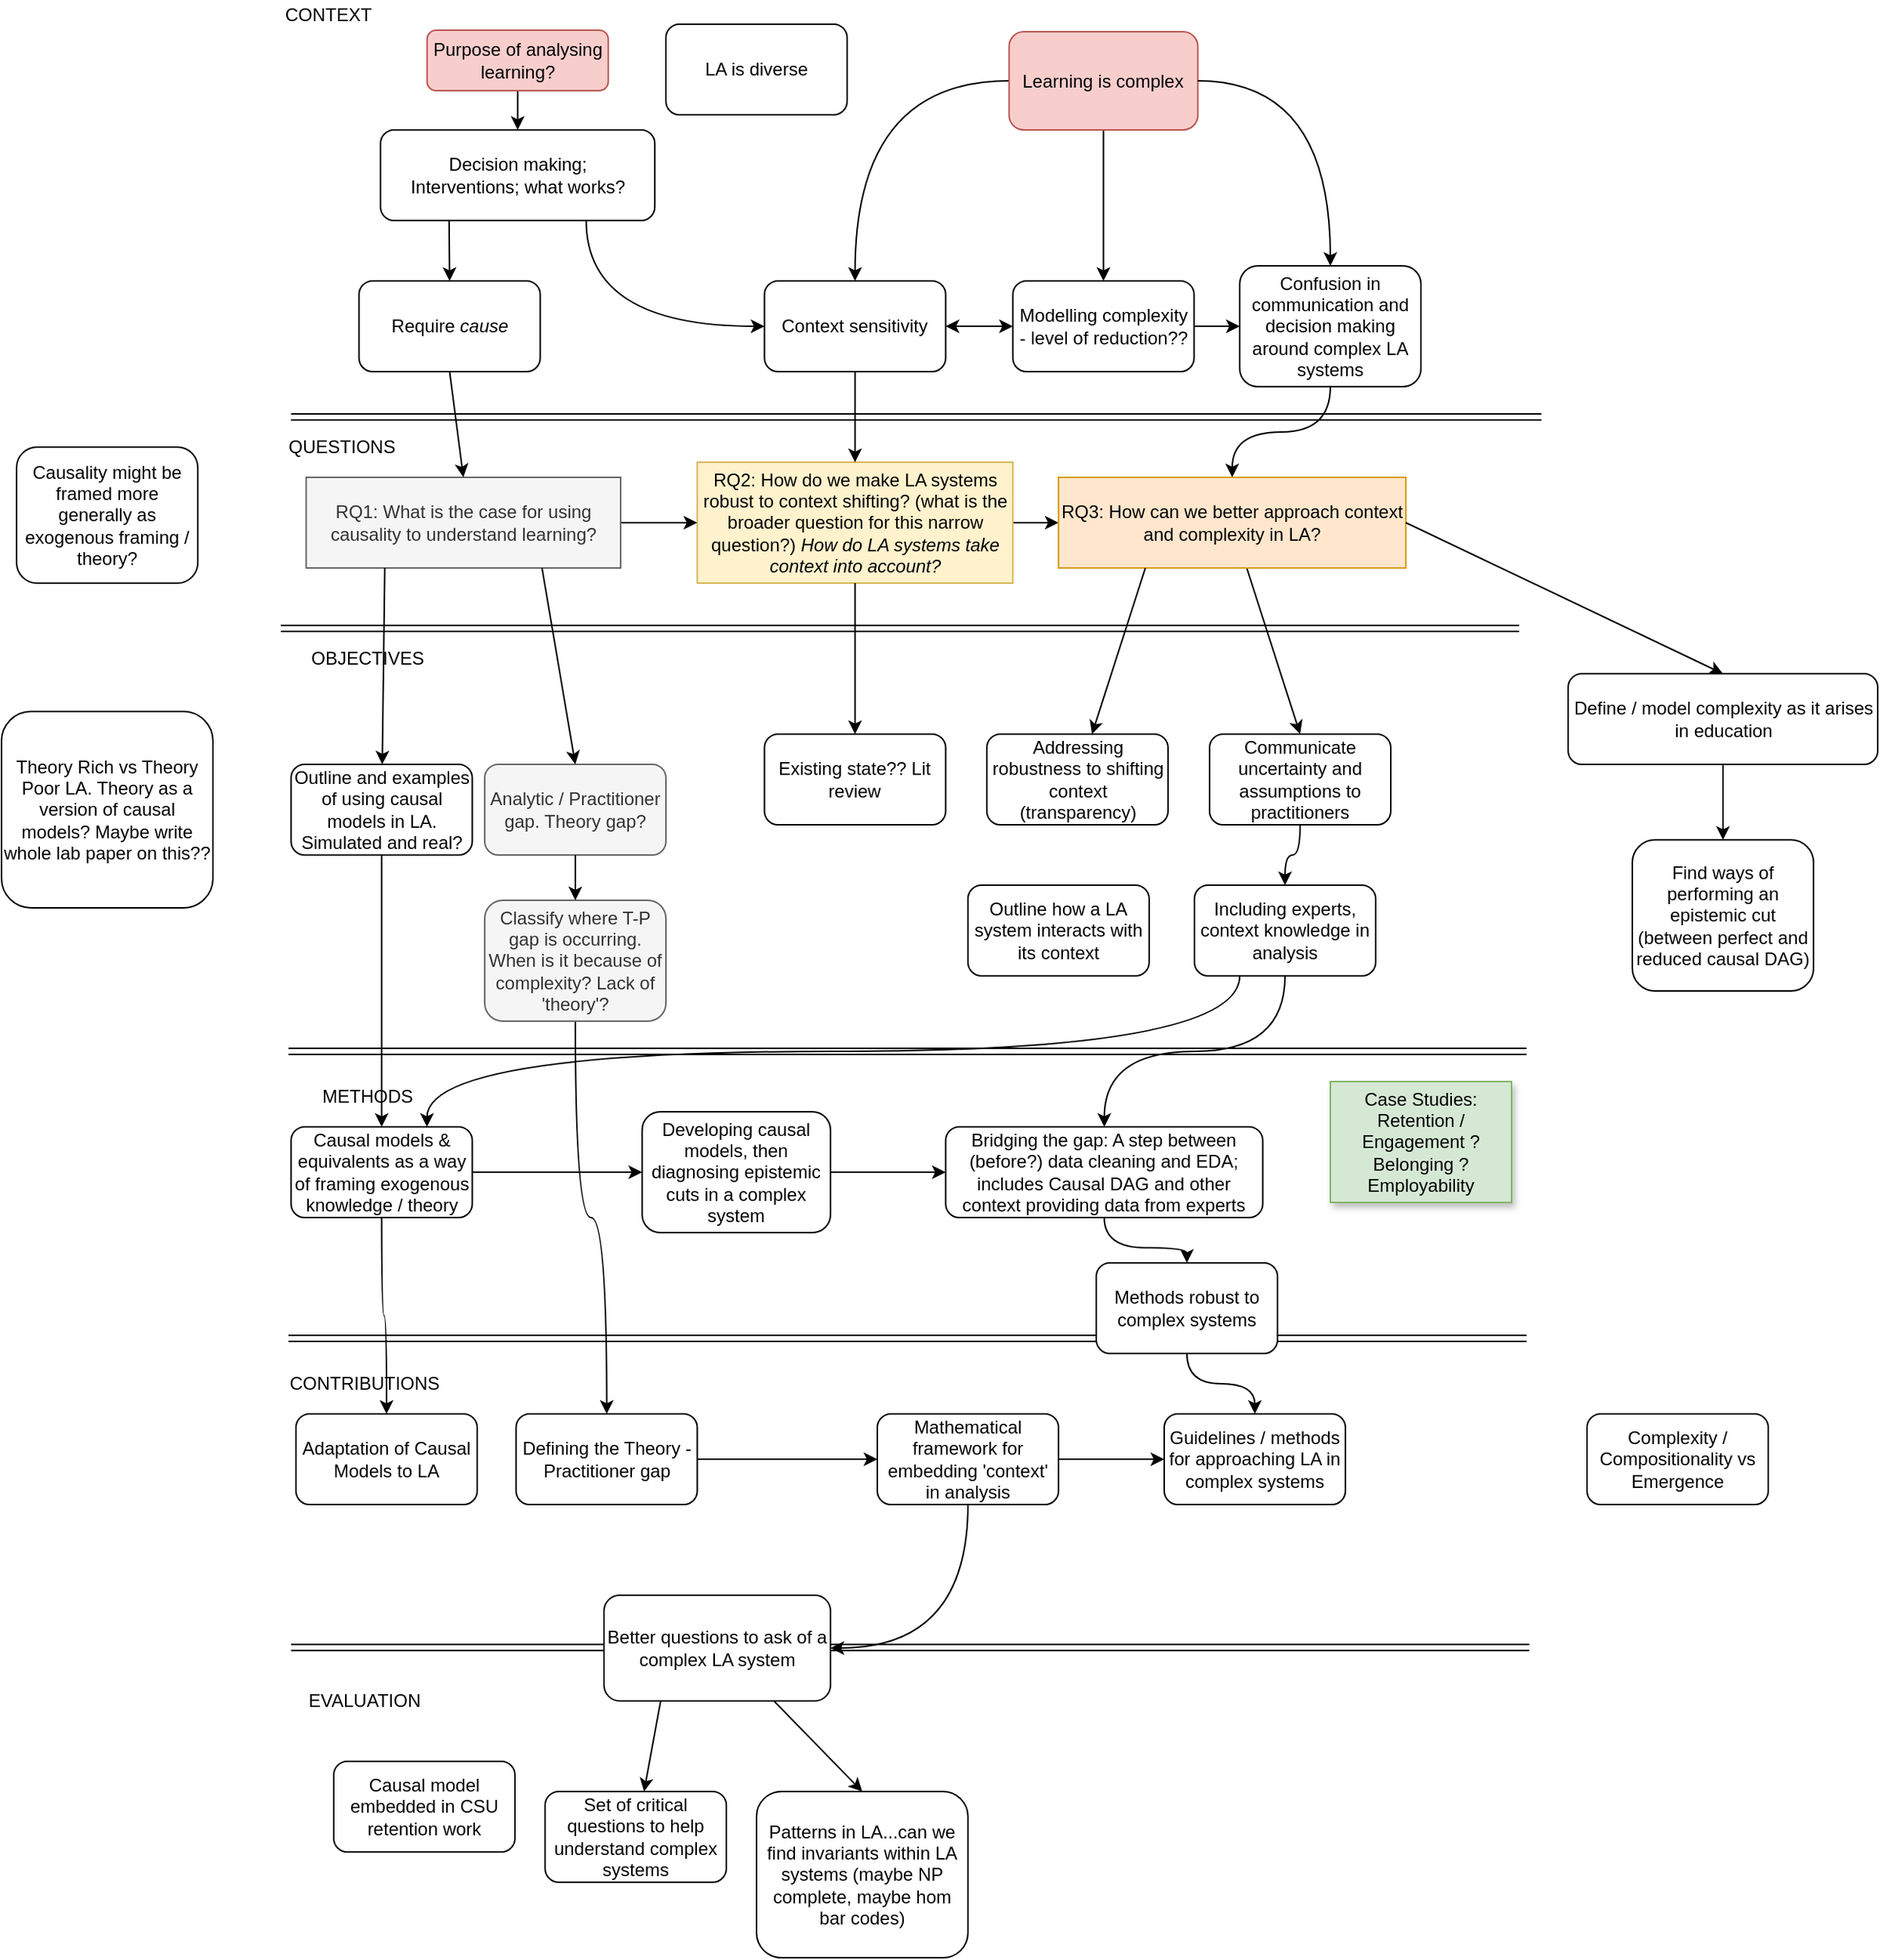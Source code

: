 <mxfile version="15.7.3" type="github" pages="2">
  <diagram id="LmNHkAMFc_MV63TZnNPk" name="Page-1">
    <mxGraphModel dx="2098" dy="634" grid="1" gridSize="10" guides="1" tooltips="1" connect="1" arrows="1" fold="1" page="1" pageScale="1" pageWidth="850" pageHeight="1100" math="0" shadow="0">
      <root>
        <mxCell id="0" />
        <mxCell id="1" parent="0" />
        <mxCell id="ApkIDRKxxLrVkBf8YNB4-31" style="edgeStyle=orthogonalEdgeStyle;rounded=0;orthogonalLoop=1;jettySize=auto;html=1;exitX=1;exitY=0.5;exitDx=0;exitDy=0;" parent="1" source="h-9vXJWDtknDthflBs6K-2" target="h-9vXJWDtknDthflBs6K-47" edge="1">
          <mxGeometry relative="1" as="geometry" />
        </mxCell>
        <mxCell id="4504I2H08Y6AS05OwjWL-21" style="edgeStyle=none;rounded=0;orthogonalLoop=1;jettySize=auto;html=1;entryX=0.5;entryY=0;entryDx=0;entryDy=0;" parent="1" source="h-9vXJWDtknDthflBs6K-47" target="4504I2H08Y6AS05OwjWL-20" edge="1">
          <mxGeometry relative="1" as="geometry" />
        </mxCell>
        <mxCell id="h-9vXJWDtknDthflBs6K-2" value="RQ2: How do we make LA systems robust to context shifting? (what is the broader question for this narrow question?) &lt;i&gt;How do LA systems take context into account?&lt;/i&gt;" style="rounded=0;whiteSpace=wrap;html=1;fillColor=#fff2cc;strokeColor=#d6b656;" parent="1" vertex="1">
          <mxGeometry x="280.75" y="330" width="209" height="80" as="geometry" />
        </mxCell>
        <mxCell id="h-9vXJWDtknDthflBs6K-4" value="" style="shape=link;html=1;" parent="1" edge="1">
          <mxGeometry width="50" height="50" relative="1" as="geometry">
            <mxPoint x="5" y="440" as="sourcePoint" />
            <mxPoint x="825" y="440" as="targetPoint" />
          </mxGeometry>
        </mxCell>
        <mxCell id="h-9vXJWDtknDthflBs6K-5" value="" style="shape=link;html=1;" parent="1" edge="1">
          <mxGeometry width="50" height="50" relative="1" as="geometry">
            <mxPoint x="10" y="910" as="sourcePoint" />
            <mxPoint x="830" y="910" as="targetPoint" />
          </mxGeometry>
        </mxCell>
        <mxCell id="h-9vXJWDtknDthflBs6K-6" value="" style="shape=link;html=1;" parent="1" edge="1">
          <mxGeometry width="50" height="50" relative="1" as="geometry">
            <mxPoint x="11.75" y="300" as="sourcePoint" />
            <mxPoint x="839.75" y="300" as="targetPoint" />
          </mxGeometry>
        </mxCell>
        <mxCell id="h-9vXJWDtknDthflBs6K-8" value="CONTEXT" style="text;html=1;align=center;verticalAlign=middle;resizable=0;points=[];autosize=1;" parent="1" vertex="1">
          <mxGeometry x="1" y="24" width="70" height="20" as="geometry" />
        </mxCell>
        <mxCell id="h-9vXJWDtknDthflBs6K-9" value="QUESTIONS" style="text;html=1;align=center;verticalAlign=middle;resizable=0;points=[];autosize=1;" parent="1" vertex="1">
          <mxGeometry y="310" width="90" height="20" as="geometry" />
        </mxCell>
        <mxCell id="h-9vXJWDtknDthflBs6K-10" value="CONTRIBUTIONS" style="text;html=1;align=center;verticalAlign=middle;resizable=0;points=[];autosize=1;" parent="1" vertex="1">
          <mxGeometry x="5" y="930" width="110" height="20" as="geometry" />
        </mxCell>
        <mxCell id="h-9vXJWDtknDthflBs6K-12" value="EVALUATION" style="text;html=1;align=center;verticalAlign=middle;resizable=0;points=[];autosize=1;" parent="1" vertex="1">
          <mxGeometry x="15" y="1140" width="90" height="20" as="geometry" />
        </mxCell>
        <mxCell id="h-9vXJWDtknDthflBs6K-13" value="" style="shape=link;html=1;" parent="1" edge="1">
          <mxGeometry width="50" height="50" relative="1" as="geometry">
            <mxPoint x="11.75" y="1114.58" as="sourcePoint" />
            <mxPoint x="831.75" y="1114.58" as="targetPoint" />
          </mxGeometry>
        </mxCell>
        <mxCell id="ApkIDRKxxLrVkBf8YNB4-35" style="rounded=0;orthogonalLoop=1;jettySize=auto;html=1;exitX=1;exitY=0.5;exitDx=0;exitDy=0;entryX=0;entryY=0.5;entryDx=0;entryDy=0;" parent="1" source="h-9vXJWDtknDthflBs6K-27" target="mA0smehwSJ2bHxJVc1lk-5" edge="1">
          <mxGeometry relative="1" as="geometry" />
        </mxCell>
        <mxCell id="4504I2H08Y6AS05OwjWL-42" style="edgeStyle=orthogonalEdgeStyle;curved=1;rounded=0;orthogonalLoop=1;jettySize=auto;html=1;exitX=0;exitY=0.5;exitDx=0;exitDy=0;entryX=1;entryY=0.5;entryDx=0;entryDy=0;startArrow=classic;startFill=1;" parent="1" source="h-9vXJWDtknDthflBs6K-27" target="4504I2H08Y6AS05OwjWL-4" edge="1">
          <mxGeometry relative="1" as="geometry" />
        </mxCell>
        <mxCell id="h-9vXJWDtknDthflBs6K-27" value="&lt;span style=&quot;font-weight: normal&quot;&gt;Modelling complexity - level of reduction??&lt;/span&gt;" style="rounded=1;whiteSpace=wrap;html=1;fontStyle=1" parent="1" vertex="1">
          <mxGeometry x="489.75" y="210" width="120" height="60" as="geometry" />
        </mxCell>
        <mxCell id="ApkIDRKxxLrVkBf8YNB4-56" style="edgeStyle=none;rounded=0;orthogonalLoop=1;jettySize=auto;html=1;exitX=0.25;exitY=1;exitDx=0;exitDy=0;" parent="1" source="h-9vXJWDtknDthflBs6K-35" target="h-9vXJWDtknDthflBs6K-48" edge="1">
          <mxGeometry relative="1" as="geometry" />
        </mxCell>
        <mxCell id="ApkIDRKxxLrVkBf8YNB4-57" style="edgeStyle=none;rounded=0;orthogonalLoop=1;jettySize=auto;html=1;exitX=0.75;exitY=1;exitDx=0;exitDy=0;entryX=0.5;entryY=0;entryDx=0;entryDy=0;" parent="1" source="h-9vXJWDtknDthflBs6K-35" target="h-9vXJWDtknDthflBs6K-50" edge="1">
          <mxGeometry relative="1" as="geometry" />
        </mxCell>
        <mxCell id="h-9vXJWDtknDthflBs6K-35" value="Better questions to ask of a complex LA system" style="rounded=1;whiteSpace=wrap;html=1;" parent="1" vertex="1">
          <mxGeometry x="219" y="1080" width="150" height="70" as="geometry" />
        </mxCell>
        <mxCell id="ApkIDRKxxLrVkBf8YNB4-2" style="edgeStyle=orthogonalEdgeStyle;rounded=0;orthogonalLoop=1;jettySize=auto;html=1;exitX=0.5;exitY=1;exitDx=0;exitDy=0;curved=1;entryX=0.5;entryY=0;entryDx=0;entryDy=0;" parent="1" source="mA0smehwSJ2bHxJVc1lk-5" target="h-9vXJWDtknDthflBs6K-47" edge="1">
          <mxGeometry relative="1" as="geometry" />
        </mxCell>
        <mxCell id="h-9vXJWDtknDthflBs6K-47" value="RQ3: How can we better approach context and complexity in LA?" style="rounded=0;whiteSpace=wrap;html=1;fillColor=#ffe6cc;strokeColor=#d79b00;" parent="1" vertex="1">
          <mxGeometry x="520" y="340" width="230" height="60" as="geometry" />
        </mxCell>
        <mxCell id="h-9vXJWDtknDthflBs6K-48" value="Set of critical questions to help understand complex systems" style="rounded=1;whiteSpace=wrap;html=1;" parent="1" vertex="1">
          <mxGeometry x="180" y="1210" width="120" height="60" as="geometry" />
        </mxCell>
        <mxCell id="h-9vXJWDtknDthflBs6K-50" value="Patterns in LA...can we find invariants within LA systems (maybe NP complete, maybe hom bar codes)" style="rounded=1;whiteSpace=wrap;html=1;" parent="1" vertex="1">
          <mxGeometry x="320" y="1210" width="140" height="110" as="geometry" />
        </mxCell>
        <mxCell id="h-9vXJWDtknDthflBs6K-51" value="OBJECTIVES" style="text;html=1;align=center;verticalAlign=middle;resizable=0;points=[];autosize=1;" parent="1" vertex="1">
          <mxGeometry x="16.75" y="450" width="90" height="20" as="geometry" />
        </mxCell>
        <mxCell id="ApkIDRKxxLrVkBf8YNB4-26" style="rounded=0;orthogonalLoop=1;jettySize=auto;html=1;exitX=0.5;exitY=1;exitDx=0;exitDy=0;entryX=0.5;entryY=0;entryDx=0;entryDy=0;edgeStyle=orthogonalEdgeStyle;curved=1;" parent="1" source="h-9vXJWDtknDthflBs6K-56" target="h-9vXJWDtknDthflBs6K-27" edge="1">
          <mxGeometry relative="1" as="geometry" />
        </mxCell>
        <mxCell id="4504I2H08Y6AS05OwjWL-13" style="edgeStyle=orthogonalEdgeStyle;rounded=0;orthogonalLoop=1;jettySize=auto;html=1;exitX=0;exitY=0.5;exitDx=0;exitDy=0;entryX=0.5;entryY=0;entryDx=0;entryDy=0;curved=1;" parent="1" source="h-9vXJWDtknDthflBs6K-56" target="4504I2H08Y6AS05OwjWL-4" edge="1">
          <mxGeometry relative="1" as="geometry" />
        </mxCell>
        <mxCell id="h-9vXJWDtknDthflBs6K-56" value="Learning is complex" style="rounded=1;whiteSpace=wrap;html=1;fillColor=#f8cecc;strokeColor=#b85450;" parent="1" vertex="1">
          <mxGeometry x="487.25" y="45" width="125" height="65" as="geometry" />
        </mxCell>
        <mxCell id="mA0smehwSJ2bHxJVc1lk-5" value="Confusion in communication and decision making around complex LA systems" style="rounded=1;whiteSpace=wrap;html=1;" parent="1" vertex="1">
          <mxGeometry x="640" y="200" width="120" height="80" as="geometry" />
        </mxCell>
        <mxCell id="4504I2H08Y6AS05OwjWL-36" style="edgeStyle=orthogonalEdgeStyle;curved=1;rounded=0;orthogonalLoop=1;jettySize=auto;html=1;exitX=0.5;exitY=1;exitDx=0;exitDy=0;" parent="1" source="sfIImLreEvvxbb7hrz45-5" target="4504I2H08Y6AS05OwjWL-35" edge="1">
          <mxGeometry relative="1" as="geometry" />
        </mxCell>
        <mxCell id="sfIImLreEvvxbb7hrz45-5" value="Bridging the gap: A step between (before?) data cleaning and EDA; includes Causal DAG and other context providing data from experts" style="rounded=1;whiteSpace=wrap;html=1;" parent="1" vertex="1">
          <mxGeometry x="445.25" y="770" width="210" height="60" as="geometry" />
        </mxCell>
        <mxCell id="ApkIDRKxxLrVkBf8YNB4-10" value="Find ways of performing an epistemic cut (between perfect and reduced causal DAG)" style="rounded=1;whiteSpace=wrap;html=1;" parent="1" vertex="1">
          <mxGeometry x="900" y="580" width="120" height="100" as="geometry" />
        </mxCell>
        <mxCell id="ApkIDRKxxLrVkBf8YNB4-18" value="Case Studies: Retention / Engagement ? Belonging ? Employability" style="whiteSpace=wrap;html=1;rounded=0;glass=0;fillColor=#d5e8d4;strokeColor=#82b366;shadow=1;" parent="1" vertex="1">
          <mxGeometry x="700" y="740" width="120" height="80" as="geometry" />
        </mxCell>
        <mxCell id="CZbT8mmbhP1wK1BWOiRL-28" style="edgeStyle=none;rounded=0;orthogonalLoop=1;jettySize=auto;html=1;exitX=0.5;exitY=1;exitDx=0;exitDy=0;entryX=0.5;entryY=0;entryDx=0;entryDy=0;" parent="1" source="h-9vXJWDtknDthflBs6K-42" target="ApkIDRKxxLrVkBf8YNB4-10" edge="1">
          <mxGeometry relative="1" as="geometry">
            <mxPoint x="720" y="570" as="targetPoint" />
          </mxGeometry>
        </mxCell>
        <mxCell id="h-9vXJWDtknDthflBs6K-42" value="Define / model complexity as it arises in education" style="rounded=1;whiteSpace=wrap;html=1;" parent="1" vertex="1">
          <mxGeometry x="857.5" y="470" width="205" height="60" as="geometry" />
        </mxCell>
        <mxCell id="ApkIDRKxxLrVkBf8YNB4-45" value="" style="endArrow=classic;html=1;exitX=1;exitY=0.5;exitDx=0;exitDy=0;entryX=0.5;entryY=0;entryDx=0;entryDy=0;" parent="1" source="h-9vXJWDtknDthflBs6K-47" target="h-9vXJWDtknDthflBs6K-42" edge="1">
          <mxGeometry width="50" height="50" relative="1" as="geometry">
            <mxPoint x="500" y="360" as="sourcePoint" />
            <mxPoint x="420" y="380" as="targetPoint" />
          </mxGeometry>
        </mxCell>
        <mxCell id="ApkIDRKxxLrVkBf8YNB4-55" style="edgeStyle=orthogonalEdgeStyle;rounded=0;orthogonalLoop=1;jettySize=auto;html=1;exitX=0.5;exitY=1;exitDx=0;exitDy=0;entryX=1;entryY=0.5;entryDx=0;entryDy=0;curved=1;" parent="1" source="ApkIDRKxxLrVkBf8YNB4-50" target="h-9vXJWDtknDthflBs6K-35" edge="1">
          <mxGeometry relative="1" as="geometry" />
        </mxCell>
        <mxCell id="4504I2H08Y6AS05OwjWL-38" style="edgeStyle=orthogonalEdgeStyle;curved=1;rounded=0;orthogonalLoop=1;jettySize=auto;html=1;exitX=1;exitY=0.5;exitDx=0;exitDy=0;entryX=0;entryY=0.5;entryDx=0;entryDy=0;" parent="1" source="ApkIDRKxxLrVkBf8YNB4-50" target="4504I2H08Y6AS05OwjWL-34" edge="1">
          <mxGeometry relative="1" as="geometry" />
        </mxCell>
        <mxCell id="ApkIDRKxxLrVkBf8YNB4-50" value="Mathematical framework for embedding &#39;context&#39; in analysis" style="whiteSpace=wrap;html=1;rounded=1;glass=0;" parent="1" vertex="1">
          <mxGeometry x="400" y="960" width="120" height="60" as="geometry" />
        </mxCell>
        <mxCell id="ApkIDRKxxLrVkBf8YNB4-59" value="Causal model embedded in CSU retention work" style="whiteSpace=wrap;html=1;rounded=1;glass=0;" parent="1" vertex="1">
          <mxGeometry x="40" y="1190" width="120" height="60" as="geometry" />
        </mxCell>
        <mxCell id="oexC_jQjlE6M2AdhIVun-1" style="edgeStyle=orthogonalEdgeStyle;rounded=0;orthogonalLoop=1;jettySize=auto;html=1;exitX=1;exitY=0.5;exitDx=0;exitDy=0;entryX=0;entryY=0.5;entryDx=0;entryDy=0;" parent="1" source="CZbT8mmbhP1wK1BWOiRL-3" target="h-9vXJWDtknDthflBs6K-2" edge="1">
          <mxGeometry relative="1" as="geometry" />
        </mxCell>
        <mxCell id="CZbT8mmbhP1wK1BWOiRL-3" value="RQ1: What is the case for using causality to understand learning?" style="whiteSpace=wrap;html=1;fillColor=#f5f5f5;strokeColor=#666666;fontColor=#333333;" parent="1" vertex="1">
          <mxGeometry x="21.75" y="340" width="208.25" height="60" as="geometry" />
        </mxCell>
        <mxCell id="CZbT8mmbhP1wK1BWOiRL-20" style="edgeStyle=none;rounded=0;orthogonalLoop=1;jettySize=auto;html=1;exitX=1;exitY=0.5;exitDx=0;exitDy=0;entryX=0;entryY=0.5;entryDx=0;entryDy=0;" parent="1" source="CZbT8mmbhP1wK1BWOiRL-5" target="ApkIDRKxxLrVkBf8YNB4-50" edge="1">
          <mxGeometry relative="1" as="geometry">
            <mxPoint x="125" y="1000" as="sourcePoint" />
            <mxPoint x="325" y="990" as="targetPoint" />
          </mxGeometry>
        </mxCell>
        <mxCell id="CZbT8mmbhP1wK1BWOiRL-5" value="Defining the Theory - Practitioner gap" style="whiteSpace=wrap;html=1;rounded=1;" parent="1" vertex="1">
          <mxGeometry x="160.75" y="960" width="120" height="60" as="geometry" />
        </mxCell>
        <mxCell id="CZbT8mmbhP1wK1BWOiRL-7" value="Analytic / Practitioner gap. Theory gap?" style="whiteSpace=wrap;html=1;rounded=1;fillColor=#f5f5f5;strokeColor=#666666;fontColor=#333333;" parent="1" vertex="1">
          <mxGeometry x="140" y="530" width="120" height="60" as="geometry" />
        </mxCell>
        <mxCell id="CZbT8mmbhP1wK1BWOiRL-8" style="edgeStyle=none;rounded=0;orthogonalLoop=1;jettySize=auto;html=1;entryX=0.5;entryY=0;entryDx=0;entryDy=0;exitX=0.75;exitY=1;exitDx=0;exitDy=0;" parent="1" source="CZbT8mmbhP1wK1BWOiRL-3" target="CZbT8mmbhP1wK1BWOiRL-7" edge="1">
          <mxGeometry relative="1" as="geometry">
            <mxPoint x="70" y="350" as="sourcePoint" />
            <mxPoint x="70" y="670" as="targetPoint" />
          </mxGeometry>
        </mxCell>
        <mxCell id="4504I2H08Y6AS05OwjWL-49" style="edgeStyle=orthogonalEdgeStyle;curved=1;rounded=0;orthogonalLoop=1;jettySize=auto;html=1;exitX=0.5;exitY=1;exitDx=0;exitDy=0;startArrow=none;startFill=0;" parent="1" source="CZbT8mmbhP1wK1BWOiRL-9" target="CZbT8mmbhP1wK1BWOiRL-5" edge="1">
          <mxGeometry relative="1" as="geometry" />
        </mxCell>
        <mxCell id="CZbT8mmbhP1wK1BWOiRL-9" value="Classify where T-P gap is occurring. When is it because of complexity? Lack of &#39;theory&#39;?" style="whiteSpace=wrap;html=1;rounded=1;fillColor=#f5f5f5;strokeColor=#666666;fontColor=#333333;" parent="1" vertex="1">
          <mxGeometry x="140" y="620" width="120" height="80" as="geometry" />
        </mxCell>
        <mxCell id="CZbT8mmbhP1wK1BWOiRL-10" style="edgeStyle=none;rounded=0;orthogonalLoop=1;jettySize=auto;html=1;exitX=0.5;exitY=1;exitDx=0;exitDy=0;entryX=0.5;entryY=0;entryDx=0;entryDy=0;" parent="1" source="CZbT8mmbhP1wK1BWOiRL-7" target="CZbT8mmbhP1wK1BWOiRL-9" edge="1">
          <mxGeometry relative="1" as="geometry">
            <mxPoint x="57" y="580" as="sourcePoint" />
            <mxPoint x="77" y="750" as="targetPoint" />
          </mxGeometry>
        </mxCell>
        <mxCell id="CZbT8mmbhP1wK1BWOiRL-15" value="METHODS" style="text;html=1;align=center;verticalAlign=middle;resizable=0;points=[];autosize=1;" parent="1" vertex="1">
          <mxGeometry x="21.75" y="740" width="80" height="20" as="geometry" />
        </mxCell>
        <mxCell id="CZbT8mmbhP1wK1BWOiRL-16" value="" style="shape=link;html=1;" parent="1" edge="1">
          <mxGeometry width="50" height="50" relative="1" as="geometry">
            <mxPoint x="10" y="720" as="sourcePoint" />
            <mxPoint x="830" y="720" as="targetPoint" />
          </mxGeometry>
        </mxCell>
        <mxCell id="4504I2H08Y6AS05OwjWL-7" style="edgeStyle=none;rounded=0;orthogonalLoop=1;jettySize=auto;html=1;exitX=0.5;exitY=1;exitDx=0;exitDy=0;entryX=0.5;entryY=0;entryDx=0;entryDy=0;" parent="1" source="CZbT8mmbhP1wK1BWOiRL-22" target="4504I2H08Y6AS05OwjWL-6" edge="1">
          <mxGeometry relative="1" as="geometry" />
        </mxCell>
        <mxCell id="CZbT8mmbhP1wK1BWOiRL-22" value="Purpose of analysing learning?" style="whiteSpace=wrap;html=1;rounded=1;fillColor=#f8cecc;strokeColor=#b85450;" parent="1" vertex="1">
          <mxGeometry x="101.82" y="44" width="120" height="40" as="geometry" />
        </mxCell>
        <mxCell id="4504I2H08Y6AS05OwjWL-32" style="edgeStyle=orthogonalEdgeStyle;curved=1;rounded=0;orthogonalLoop=1;jettySize=auto;html=1;exitX=1;exitY=0.5;exitDx=0;exitDy=0;entryX=0;entryY=0.5;entryDx=0;entryDy=0;" parent="1" source="CZbT8mmbhP1wK1BWOiRL-25" target="sfIImLreEvvxbb7hrz45-5" edge="1">
          <mxGeometry relative="1" as="geometry" />
        </mxCell>
        <mxCell id="CZbT8mmbhP1wK1BWOiRL-25" value="Developing causal models, then diagnosing epistemic cuts in a complex system" style="whiteSpace=wrap;html=1;rounded=1;" parent="1" vertex="1">
          <mxGeometry x="244.25" y="760" width="124.75" height="80" as="geometry" />
        </mxCell>
        <mxCell id="oexC_jQjlE6M2AdhIVun-4" style="rounded=0;orthogonalLoop=1;jettySize=auto;html=1;exitX=1;exitY=0.5;exitDx=0;exitDy=0;entryX=0.5;entryY=0;entryDx=0;entryDy=0;edgeStyle=orthogonalEdgeStyle;curved=1;" parent="1" source="h-9vXJWDtknDthflBs6K-56" target="mA0smehwSJ2bHxJVc1lk-5" edge="1">
          <mxGeometry relative="1" as="geometry" />
        </mxCell>
        <mxCell id="4504I2H08Y6AS05OwjWL-2" value="Complexity / Compositionality vs Emergence" style="rounded=1;whiteSpace=wrap;html=1;" parent="1" vertex="1">
          <mxGeometry x="870" y="960" width="120" height="60" as="geometry" />
        </mxCell>
        <mxCell id="4504I2H08Y6AS05OwjWL-19" style="edgeStyle=none;rounded=0;orthogonalLoop=1;jettySize=auto;html=1;exitX=0.5;exitY=1;exitDx=0;exitDy=0;entryX=0.5;entryY=0;entryDx=0;entryDy=0;" parent="1" source="4504I2H08Y6AS05OwjWL-4" target="h-9vXJWDtknDthflBs6K-2" edge="1">
          <mxGeometry relative="1" as="geometry" />
        </mxCell>
        <mxCell id="4504I2H08Y6AS05OwjWL-4" value="Context sensitivity" style="rounded=1;whiteSpace=wrap;html=1;" parent="1" vertex="1">
          <mxGeometry x="325.25" y="210" width="120" height="60" as="geometry" />
        </mxCell>
        <mxCell id="4504I2H08Y6AS05OwjWL-41" style="edgeStyle=orthogonalEdgeStyle;curved=1;rounded=0;orthogonalLoop=1;jettySize=auto;html=1;exitX=0.75;exitY=1;exitDx=0;exitDy=0;entryX=0;entryY=0.5;entryDx=0;entryDy=0;" parent="1" source="4504I2H08Y6AS05OwjWL-6" target="4504I2H08Y6AS05OwjWL-4" edge="1">
          <mxGeometry relative="1" as="geometry" />
        </mxCell>
        <mxCell id="4504I2H08Y6AS05OwjWL-6" value="Decision making;&lt;br&gt;Interventions; what works?" style="rounded=1;whiteSpace=wrap;html=1;" parent="1" vertex="1">
          <mxGeometry x="71" y="110" width="181.63" height="60" as="geometry" />
        </mxCell>
        <mxCell id="4504I2H08Y6AS05OwjWL-15" style="edgeStyle=none;rounded=0;orthogonalLoop=1;jettySize=auto;html=1;exitX=0.5;exitY=1;exitDx=0;exitDy=0;entryX=0.5;entryY=0;entryDx=0;entryDy=0;" parent="1" source="4504I2H08Y6AS05OwjWL-9" target="CZbT8mmbhP1wK1BWOiRL-3" edge="1">
          <mxGeometry relative="1" as="geometry" />
        </mxCell>
        <mxCell id="4504I2H08Y6AS05OwjWL-9" value="Require &lt;i&gt;cause&lt;/i&gt;" style="rounded=1;whiteSpace=wrap;html=1;" parent="1" vertex="1">
          <mxGeometry x="56.75" y="210" width="120" height="60" as="geometry" />
        </mxCell>
        <mxCell id="4504I2H08Y6AS05OwjWL-11" value="" style="endArrow=classic;html=1;exitX=0.25;exitY=1;exitDx=0;exitDy=0;entryX=0.5;entryY=0;entryDx=0;entryDy=0;" parent="1" source="4504I2H08Y6AS05OwjWL-6" target="4504I2H08Y6AS05OwjWL-9" edge="1">
          <mxGeometry width="50" height="50" relative="1" as="geometry">
            <mxPoint x="390" y="140" as="sourcePoint" />
            <mxPoint x="440" y="90" as="targetPoint" />
          </mxGeometry>
        </mxCell>
        <mxCell id="4504I2H08Y6AS05OwjWL-28" style="edgeStyle=orthogonalEdgeStyle;curved=1;rounded=0;orthogonalLoop=1;jettySize=auto;html=1;exitX=0.5;exitY=1;exitDx=0;exitDy=0;entryX=0.5;entryY=0;entryDx=0;entryDy=0;" parent="1" source="4504I2H08Y6AS05OwjWL-12" target="4504I2H08Y6AS05OwjWL-27" edge="1">
          <mxGeometry relative="1" as="geometry" />
        </mxCell>
        <mxCell id="4504I2H08Y6AS05OwjWL-12" value="Outline and examples of using causal models in LA. Simulated and real?" style="rounded=1;whiteSpace=wrap;html=1;" parent="1" vertex="1">
          <mxGeometry x="11.75" y="530" width="120" height="60" as="geometry" />
        </mxCell>
        <mxCell id="4504I2H08Y6AS05OwjWL-14" value="" style="endArrow=classic;html=1;exitX=0.25;exitY=1;exitDx=0;exitDy=0;" parent="1" source="CZbT8mmbhP1wK1BWOiRL-3" target="4504I2H08Y6AS05OwjWL-12" edge="1">
          <mxGeometry width="50" height="50" relative="1" as="geometry">
            <mxPoint x="390" y="570" as="sourcePoint" />
            <mxPoint x="440" y="520" as="targetPoint" />
          </mxGeometry>
        </mxCell>
        <mxCell id="4504I2H08Y6AS05OwjWL-25" style="edgeStyle=orthogonalEdgeStyle;rounded=0;orthogonalLoop=1;jettySize=auto;html=1;exitX=0.5;exitY=1;exitDx=0;exitDy=0;curved=1;" parent="1" source="4504I2H08Y6AS05OwjWL-16" target="sfIImLreEvvxbb7hrz45-5" edge="1">
          <mxGeometry relative="1" as="geometry" />
        </mxCell>
        <mxCell id="4504I2H08Y6AS05OwjWL-29" style="edgeStyle=orthogonalEdgeStyle;curved=1;rounded=0;orthogonalLoop=1;jettySize=auto;html=1;exitX=0.25;exitY=1;exitDx=0;exitDy=0;entryX=0.75;entryY=0;entryDx=0;entryDy=0;" parent="1" source="4504I2H08Y6AS05OwjWL-16" target="4504I2H08Y6AS05OwjWL-27" edge="1">
          <mxGeometry relative="1" as="geometry" />
        </mxCell>
        <mxCell id="4504I2H08Y6AS05OwjWL-16" value="Including experts, context knowledge in analysis" style="rounded=1;whiteSpace=wrap;html=1;" parent="1" vertex="1">
          <mxGeometry x="610" y="610" width="120" height="60" as="geometry" />
        </mxCell>
        <mxCell id="4504I2H08Y6AS05OwjWL-47" style="edgeStyle=orthogonalEdgeStyle;curved=1;rounded=0;orthogonalLoop=1;jettySize=auto;html=1;exitX=0.5;exitY=1;exitDx=0;exitDy=0;entryX=0.5;entryY=0;entryDx=0;entryDy=0;startArrow=none;startFill=0;" parent="1" source="4504I2H08Y6AS05OwjWL-20" target="4504I2H08Y6AS05OwjWL-16" edge="1">
          <mxGeometry relative="1" as="geometry" />
        </mxCell>
        <mxCell id="4504I2H08Y6AS05OwjWL-20" value="Communicate uncertainty and assumptions to practitioners" style="rounded=1;whiteSpace=wrap;html=1;" parent="1" vertex="1">
          <mxGeometry x="620" y="510" width="120" height="60" as="geometry" />
        </mxCell>
        <mxCell id="4504I2H08Y6AS05OwjWL-24" value="Theory Rich vs Theory Poor LA. Theory as a version of causal models? Maybe write whole lab paper on this??" style="rounded=1;whiteSpace=wrap;html=1;" parent="1" vertex="1">
          <mxGeometry x="-180" y="495" width="140" height="130" as="geometry" />
        </mxCell>
        <mxCell id="4504I2H08Y6AS05OwjWL-31" style="edgeStyle=orthogonalEdgeStyle;curved=1;rounded=0;orthogonalLoop=1;jettySize=auto;html=1;exitX=1;exitY=0.5;exitDx=0;exitDy=0;entryX=0;entryY=0.5;entryDx=0;entryDy=0;" parent="1" source="4504I2H08Y6AS05OwjWL-27" target="CZbT8mmbhP1wK1BWOiRL-25" edge="1">
          <mxGeometry relative="1" as="geometry" />
        </mxCell>
        <mxCell id="4504I2H08Y6AS05OwjWL-33" style="edgeStyle=orthogonalEdgeStyle;curved=1;rounded=0;orthogonalLoop=1;jettySize=auto;html=1;exitX=0.5;exitY=1;exitDx=0;exitDy=0;entryX=0.5;entryY=0;entryDx=0;entryDy=0;" parent="1" source="4504I2H08Y6AS05OwjWL-27" target="4504I2H08Y6AS05OwjWL-30" edge="1">
          <mxGeometry relative="1" as="geometry" />
        </mxCell>
        <mxCell id="4504I2H08Y6AS05OwjWL-27" value="Causal models &amp;amp; equivalents as a way of framing exogenous knowledge / theory" style="rounded=1;whiteSpace=wrap;html=1;" parent="1" vertex="1">
          <mxGeometry x="11.75" y="770" width="120" height="60" as="geometry" />
        </mxCell>
        <mxCell id="4504I2H08Y6AS05OwjWL-30" value="Adaptation of Causal Models to LA" style="rounded=1;whiteSpace=wrap;html=1;" parent="1" vertex="1">
          <mxGeometry x="15" y="960" width="120" height="60" as="geometry" />
        </mxCell>
        <mxCell id="4504I2H08Y6AS05OwjWL-34" value="Guidelines / methods for approaching LA in complex systems" style="rounded=1;whiteSpace=wrap;html=1;" parent="1" vertex="1">
          <mxGeometry x="590" y="960" width="120" height="60" as="geometry" />
        </mxCell>
        <mxCell id="4504I2H08Y6AS05OwjWL-37" style="edgeStyle=orthogonalEdgeStyle;curved=1;rounded=0;orthogonalLoop=1;jettySize=auto;html=1;exitX=0.5;exitY=1;exitDx=0;exitDy=0;entryX=0.5;entryY=0;entryDx=0;entryDy=0;" parent="1" source="4504I2H08Y6AS05OwjWL-35" target="4504I2H08Y6AS05OwjWL-34" edge="1">
          <mxGeometry relative="1" as="geometry" />
        </mxCell>
        <mxCell id="4504I2H08Y6AS05OwjWL-35" value="Methods robust to complex systems" style="rounded=1;whiteSpace=wrap;html=1;" parent="1" vertex="1">
          <mxGeometry x="545" y="860" width="120" height="60" as="geometry" />
        </mxCell>
        <mxCell id="4504I2H08Y6AS05OwjWL-39" value="Causality might be framed more generally as exogenous framing / theory?" style="rounded=1;whiteSpace=wrap;html=1;" parent="1" vertex="1">
          <mxGeometry x="-170" y="320" width="120" height="90" as="geometry" />
        </mxCell>
        <mxCell id="4504I2H08Y6AS05OwjWL-43" value="Addressing robustness to shifting context (transparency)" style="rounded=1;whiteSpace=wrap;html=1;" parent="1" vertex="1">
          <mxGeometry x="472.5" y="510" width="120" height="60" as="geometry" />
        </mxCell>
        <mxCell id="4504I2H08Y6AS05OwjWL-45" value="Existing state?? Lit review" style="rounded=1;whiteSpace=wrap;html=1;" parent="1" vertex="1">
          <mxGeometry x="325.25" y="510" width="120" height="60" as="geometry" />
        </mxCell>
        <mxCell id="4504I2H08Y6AS05OwjWL-46" value="" style="endArrow=classic;html=1;exitX=0.5;exitY=1;exitDx=0;exitDy=0;entryX=0.5;entryY=0;entryDx=0;entryDy=0;" parent="1" source="h-9vXJWDtknDthflBs6K-2" target="4504I2H08Y6AS05OwjWL-45" edge="1">
          <mxGeometry width="50" height="50" relative="1" as="geometry">
            <mxPoint x="160" y="470" as="sourcePoint" />
            <mxPoint x="210" y="420" as="targetPoint" />
          </mxGeometry>
        </mxCell>
        <mxCell id="4504I2H08Y6AS05OwjWL-48" style="edgeStyle=none;rounded=0;orthogonalLoop=1;jettySize=auto;html=1;exitX=0.25;exitY=1;exitDx=0;exitDy=0;" parent="1" source="h-9vXJWDtknDthflBs6K-47" target="4504I2H08Y6AS05OwjWL-43" edge="1">
          <mxGeometry relative="1" as="geometry">
            <mxPoint x="782.5" y="410" as="sourcePoint" />
            <mxPoint x="725.25" y="520" as="targetPoint" />
          </mxGeometry>
        </mxCell>
        <mxCell id="4504I2H08Y6AS05OwjWL-50" value="Outline how a LA system interacts with its context" style="rounded=1;whiteSpace=wrap;html=1;" parent="1" vertex="1">
          <mxGeometry x="460" y="610" width="120" height="60" as="geometry" />
        </mxCell>
        <mxCell id="VEeUF4H3Xh69BvT__4PA-1" value="LA is diverse" style="rounded=1;whiteSpace=wrap;html=1;" parent="1" vertex="1">
          <mxGeometry x="260" y="40" width="120" height="60" as="geometry" />
        </mxCell>
      </root>
    </mxGraphModel>
  </diagram>
  <diagram id="HTWoHUNsNMbS7g1kbo3V" name="Page-2">
    <mxGraphModel dx="1248" dy="634" grid="1" gridSize="10" guides="1" tooltips="1" connect="1" arrows="1" fold="1" page="1" pageScale="1" pageWidth="850" pageHeight="1100" math="0" shadow="0">
      <root>
        <mxCell id="bkon-kCGnyeo0Mm9AzE4-0" />
        <mxCell id="bkon-kCGnyeo0Mm9AzE4-1" parent="bkon-kCGnyeo0Mm9AzE4-0" />
        <mxCell id="C0NFcMRvtDFy-QPeS3ac-0" value="CONTEXT" style="text;html=1;align=center;verticalAlign=middle;resizable=0;points=[];autosize=1;strokeColor=none;fillColor=none;fontStyle=1" parent="bkon-kCGnyeo0Mm9AzE4-1" vertex="1">
          <mxGeometry y="30" width="70" height="20" as="geometry" />
        </mxCell>
        <mxCell id="YGwsoOjGlbSBnUne0y-l-0" value="RESEARCH GAPS" style="text;html=1;align=center;verticalAlign=middle;resizable=0;points=[];autosize=1;sketch=1;fontStyle=1" parent="bkon-kCGnyeo0Mm9AzE4-1" vertex="1">
          <mxGeometry y="210" width="120" height="20" as="geometry" />
        </mxCell>
        <mxCell id="YGwsoOjGlbSBnUne0y-l-1" value="RESEARCH QUESTIONS" style="text;html=1;align=center;verticalAlign=middle;resizable=0;points=[];autosize=1;strokeColor=none;fillColor=none;fontStyle=1" parent="bkon-kCGnyeo0Mm9AzE4-1" vertex="1">
          <mxGeometry y="340" width="160" height="20" as="geometry" />
        </mxCell>
        <mxCell id="YGwsoOjGlbSBnUne0y-l-4" style="edgeStyle=orthogonalEdgeStyle;rounded=0;orthogonalLoop=1;jettySize=auto;html=1;exitX=0.5;exitY=1;exitDx=0;exitDy=0;curved=1;" parent="bkon-kCGnyeo0Mm9AzE4-1" source="YGwsoOjGlbSBnUne0y-l-2" target="YGwsoOjGlbSBnUne0y-l-3" edge="1">
          <mxGeometry relative="1" as="geometry" />
        </mxCell>
        <mxCell id="YGwsoOjGlbSBnUne0y-l-2" value="How do we get better communication between domain experts and analysts?" style="rounded=0;whiteSpace=wrap;html=1;fillColor=#d5e8d4;strokeColor=#82b366;glass=0;sketch=1;" parent="bkon-kCGnyeo0Mm9AzE4-1" vertex="1">
          <mxGeometry x="556.25" y="382.5" width="137.5" height="65" as="geometry" />
        </mxCell>
        <mxCell id="_IsGhSXGWmAZ68IfcA1Q-50" style="edgeStyle=orthogonalEdgeStyle;curved=1;rounded=0;sketch=0;orthogonalLoop=1;jettySize=auto;html=1;exitX=0.5;exitY=1;exitDx=0;exitDy=0;startArrow=none;startFill=0;endArrow=classic;endFill=1;" parent="bkon-kCGnyeo0Mm9AzE4-1" source="YGwsoOjGlbSBnUne0y-l-3" target="_IsGhSXGWmAZ68IfcA1Q-49" edge="1">
          <mxGeometry relative="1" as="geometry" />
        </mxCell>
        <mxCell id="YGwsoOjGlbSBnUne0y-l-3" value="Thinking with causal models framework" style="rounded=1;whiteSpace=wrap;html=1;fillColor=#d5e8d4;strokeColor=#82b366;" parent="bkon-kCGnyeo0Mm9AzE4-1" vertex="1">
          <mxGeometry x="567.5" y="525" width="115" height="40" as="geometry" />
        </mxCell>
        <mxCell id="YGwsoOjGlbSBnUne0y-l-33" style="edgeStyle=orthogonalEdgeStyle;rounded=0;orthogonalLoop=1;jettySize=auto;html=1;exitX=0.5;exitY=1;exitDx=0;exitDy=0;curved=1;" parent="bkon-kCGnyeo0Mm9AzE4-1" source="YGwsoOjGlbSBnUne0y-l-5" target="YGwsoOjGlbSBnUne0y-l-11" edge="1">
          <mxGeometry relative="1" as="geometry" />
        </mxCell>
        <mxCell id="_IsGhSXGWmAZ68IfcA1Q-25" style="edgeStyle=orthogonalEdgeStyle;curved=1;rounded=0;sketch=0;orthogonalLoop=1;jettySize=auto;html=1;exitX=1;exitY=0.5;exitDx=0;exitDy=0;entryX=0;entryY=0.5;entryDx=0;entryDy=0;" parent="bkon-kCGnyeo0Mm9AzE4-1" source="YGwsoOjGlbSBnUne0y-l-5" target="YGwsoOjGlbSBnUne0y-l-6" edge="1">
          <mxGeometry relative="1" as="geometry" />
        </mxCell>
        <mxCell id="YGwsoOjGlbSBnUne0y-l-5" value="Current models don&#39;t inform intervention strategy (maybe theory light?)" style="rounded=1;whiteSpace=wrap;html=1;fillColor=#d5e8d4;strokeColor=#82b366;" parent="bkon-kCGnyeo0Mm9AzE4-1" vertex="1">
          <mxGeometry x="358.75" y="240" width="170" height="80" as="geometry" />
        </mxCell>
        <mxCell id="_IsGhSXGWmAZ68IfcA1Q-24" style="edgeStyle=orthogonalEdgeStyle;curved=1;rounded=0;sketch=0;orthogonalLoop=1;jettySize=auto;html=1;exitX=0.5;exitY=1;exitDx=0;exitDy=0;entryX=0.5;entryY=0;entryDx=0;entryDy=0;" parent="bkon-kCGnyeo0Mm9AzE4-1" source="YGwsoOjGlbSBnUne0y-l-6" target="YGwsoOjGlbSBnUne0y-l-2" edge="1">
          <mxGeometry relative="1" as="geometry" />
        </mxCell>
        <mxCell id="YGwsoOjGlbSBnUne0y-l-6" value="Asymmetry between modellers and theoretically minded" style="rounded=1;whiteSpace=wrap;html=1;fillColor=#d5e8d4;strokeColor=#82b366;" parent="bkon-kCGnyeo0Mm9AzE4-1" vertex="1">
          <mxGeometry x="565" y="250" width="120" height="60" as="geometry" />
        </mxCell>
        <mxCell id="_IsGhSXGWmAZ68IfcA1Q-67" style="edgeStyle=orthogonalEdgeStyle;curved=1;rounded=0;sketch=0;orthogonalLoop=1;jettySize=auto;html=1;exitX=0;exitY=0.5;exitDx=0;exitDy=0;startArrow=none;startFill=0;endArrow=classic;endFill=1;" parent="bkon-kCGnyeo0Mm9AzE4-1" source="YGwsoOjGlbSBnUne0y-l-7" target="YGwsoOjGlbSBnUne0y-l-6" edge="1">
          <mxGeometry relative="1" as="geometry" />
        </mxCell>
        <mxCell id="YGwsoOjGlbSBnUne0y-l-7" value="Models in LA" style="rounded=1;whiteSpace=wrap;html=1;fillColor=#d5e8d4;strokeColor=#82b366;" parent="bkon-kCGnyeo0Mm9AzE4-1" vertex="1">
          <mxGeometry x="660" y="70" width="90" height="30" as="geometry" />
        </mxCell>
        <mxCell id="_IsGhSXGWmAZ68IfcA1Q-42" style="edgeStyle=orthogonalEdgeStyle;curved=1;rounded=0;sketch=0;orthogonalLoop=1;jettySize=auto;html=1;exitX=1;exitY=0.5;exitDx=0;exitDy=0;entryX=0;entryY=0.5;entryDx=0;entryDy=0;startArrow=none;startFill=0;endArrow=none;endFill=0;dashed=1;" parent="bkon-kCGnyeo0Mm9AzE4-1" source="YGwsoOjGlbSBnUne0y-l-8" target="YGwsoOjGlbSBnUne0y-l-7" edge="1">
          <mxGeometry relative="1" as="geometry" />
        </mxCell>
        <mxCell id="_IsGhSXGWmAZ68IfcA1Q-66" style="edgeStyle=orthogonalEdgeStyle;curved=1;rounded=0;sketch=0;orthogonalLoop=1;jettySize=auto;html=1;exitX=1;exitY=0.5;exitDx=0;exitDy=0;startArrow=none;startFill=0;endArrow=classic;endFill=1;" parent="bkon-kCGnyeo0Mm9AzE4-1" source="YGwsoOjGlbSBnUne0y-l-8" target="YGwsoOjGlbSBnUne0y-l-6" edge="1">
          <mxGeometry relative="1" as="geometry" />
        </mxCell>
        <mxCell id="YGwsoOjGlbSBnUne0y-l-8" value="Theory in LA" style="rounded=1;whiteSpace=wrap;html=1;fillColor=#d5e8d4;strokeColor=#82b366;" parent="bkon-kCGnyeo0Mm9AzE4-1" vertex="1">
          <mxGeometry x="503.75" y="70" width="85" height="30" as="geometry" />
        </mxCell>
        <mxCell id="_IsGhSXGWmAZ68IfcA1Q-22" style="edgeStyle=orthogonalEdgeStyle;rounded=0;sketch=1;orthogonalLoop=1;jettySize=auto;html=1;exitX=0.5;exitY=1;exitDx=0;exitDy=0;curved=1;" parent="bkon-kCGnyeo0Mm9AzE4-1" source="YGwsoOjGlbSBnUne0y-l-9" target="YGwsoOjGlbSBnUne0y-l-29" edge="1">
          <mxGeometry relative="1" as="geometry" />
        </mxCell>
        <mxCell id="YGwsoOjGlbSBnUne0y-l-9" value="Causal frameworks" style="rounded=1;whiteSpace=wrap;html=1;fillColor=#dae8fc;strokeColor=#6c8ebf;" parent="bkon-kCGnyeo0Mm9AzE4-1" vertex="1">
          <mxGeometry x="220" y="235" width="120" height="60" as="geometry" />
        </mxCell>
        <mxCell id="_IsGhSXGWmAZ68IfcA1Q-27" style="edgeStyle=orthogonalEdgeStyle;curved=1;rounded=0;sketch=0;orthogonalLoop=1;jettySize=auto;html=1;exitX=0.75;exitY=1;exitDx=0;exitDy=0;entryX=0.25;entryY=0;entryDx=0;entryDy=0;" parent="bkon-kCGnyeo0Mm9AzE4-1" source="YGwsoOjGlbSBnUne0y-l-10" target="YGwsoOjGlbSBnUne0y-l-6" edge="1">
          <mxGeometry relative="1" as="geometry" />
        </mxCell>
        <mxCell id="YGwsoOjGlbSBnUne0y-l-39" style="edgeStyle=orthogonalEdgeStyle;rounded=0;orthogonalLoop=1;jettySize=auto;html=1;exitX=0.5;exitY=1;exitDx=0;exitDy=0;curved=1;" parent="bkon-kCGnyeo0Mm9AzE4-1" source="YGwsoOjGlbSBnUne0y-l-11" target="YGwsoOjGlbSBnUne0y-l-38" edge="1">
          <mxGeometry relative="1" as="geometry" />
        </mxCell>
        <mxCell id="YGwsoOjGlbSBnUne0y-l-11" value="How can we formalise theory in our models?&amp;nbsp;" style="rounded=0;whiteSpace=wrap;html=1;fillColor=#d5e8d4;strokeColor=#82b366;sketch=1;" parent="bkon-kCGnyeo0Mm9AzE4-1" vertex="1">
          <mxGeometry x="378.75" y="385" width="130" height="60" as="geometry" />
        </mxCell>
        <mxCell id="YGwsoOjGlbSBnUne0y-l-12" value="CONTRIBUTIONS" style="text;html=1;align=center;verticalAlign=middle;resizable=0;points=[];autosize=1;strokeColor=none;fillColor=none;fontStyle=1" parent="bkon-kCGnyeo0Mm9AzE4-1" vertex="1">
          <mxGeometry x="10" y="720" width="120" height="20" as="geometry" />
        </mxCell>
        <mxCell id="YGwsoOjGlbSBnUne0y-l-14" value="EVIDENCE" style="text;html=1;align=center;verticalAlign=middle;resizable=0;points=[];autosize=1;strokeColor=none;fillColor=none;fontStyle=1" parent="bkon-kCGnyeo0Mm9AzE4-1" vertex="1">
          <mxGeometry y="850" width="80" height="20" as="geometry" />
        </mxCell>
        <mxCell id="YGwsoOjGlbSBnUne0y-l-15" value="Modeler talking to theoritician&amp;nbsp;" style="rounded=1;whiteSpace=wrap;html=1;" parent="bkon-kCGnyeo0Mm9AzE4-1" vertex="1">
          <mxGeometry x="488.75" y="910" width="100" height="30" as="geometry" />
        </mxCell>
        <mxCell id="_IsGhSXGWmAZ68IfcA1Q-64" style="edgeStyle=orthogonalEdgeStyle;curved=1;rounded=0;sketch=0;orthogonalLoop=1;jettySize=auto;html=1;exitX=0.5;exitY=1;exitDx=0;exitDy=0;entryX=0.5;entryY=0;entryDx=0;entryDy=0;startArrow=none;startFill=0;endArrow=classic;endFill=1;" parent="bkon-kCGnyeo0Mm9AzE4-1" source="YGwsoOjGlbSBnUne0y-l-20" target="YGwsoOjGlbSBnUne0y-l-15" edge="1">
          <mxGeometry relative="1" as="geometry" />
        </mxCell>
        <mxCell id="YGwsoOjGlbSBnUne0y-l-20" value="Inclusivity" style="rounded=1;whiteSpace=wrap;html=1;" parent="bkon-kCGnyeo0Mm9AzE4-1" vertex="1">
          <mxGeometry x="458.75" y="810" width="80" height="20" as="geometry" />
        </mxCell>
        <mxCell id="YGwsoOjGlbSBnUne0y-l-21" value="Transparency" style="rounded=1;whiteSpace=wrap;html=1;" parent="bkon-kCGnyeo0Mm9AzE4-1" vertex="1">
          <mxGeometry x="508.75" y="780" width="92.5" height="20" as="geometry" />
        </mxCell>
        <mxCell id="YGwsoOjGlbSBnUne0y-l-23" value="Bridging T-P gap" style="rounded=1;whiteSpace=wrap;html=1;" parent="bkon-kCGnyeo0Mm9AzE4-1" vertex="1">
          <mxGeometry x="388.75" y="740" width="110" height="30" as="geometry" />
        </mxCell>
        <mxCell id="YGwsoOjGlbSBnUne0y-l-26" value="Reduce overfitting / accuracy" style="rounded=1;whiteSpace=wrap;html=1;" parent="bkon-kCGnyeo0Mm9AzE4-1" vertex="1">
          <mxGeometry x="298.75" y="890" width="100" height="40" as="geometry" />
        </mxCell>
        <mxCell id="i9XvwEcmxBFv1muOH4Y--3" style="edgeStyle=orthogonalEdgeStyle;rounded=0;orthogonalLoop=1;jettySize=auto;html=1;exitX=0;exitY=0.5;exitDx=0;exitDy=0;entryX=0.5;entryY=0;entryDx=0;entryDy=0;startArrow=none;startFill=0;endArrow=classic;endFill=1;curved=1;" parent="bkon-kCGnyeo0Mm9AzE4-1" source="YGwsoOjGlbSBnUne0y-l-28" target="_IsGhSXGWmAZ68IfcA1Q-15" edge="1">
          <mxGeometry relative="1" as="geometry" />
        </mxCell>
        <mxCell id="i9XvwEcmxBFv1muOH4Y--5" style="edgeStyle=orthogonalEdgeStyle;curved=1;rounded=0;orthogonalLoop=1;jettySize=auto;html=1;exitX=1;exitY=0.5;exitDx=0;exitDy=0;entryX=0.5;entryY=0;entryDx=0;entryDy=0;startArrow=none;startFill=0;endArrow=classic;endFill=1;" parent="bkon-kCGnyeo0Mm9AzE4-1" source="YGwsoOjGlbSBnUne0y-l-28" target="YGwsoOjGlbSBnUne0y-l-8" edge="1">
          <mxGeometry relative="1" as="geometry" />
        </mxCell>
        <mxCell id="YGwsoOjGlbSBnUne0y-l-28" value="Making better educational interventions" style="rounded=1;whiteSpace=wrap;html=1;fillColor=#d5e8d4;strokeColor=#82b366;" parent="bkon-kCGnyeo0Mm9AzE4-1" vertex="1">
          <mxGeometry x="258.75" y="17.5" width="130" height="45" as="geometry" />
        </mxCell>
        <mxCell id="YGwsoOjGlbSBnUne0y-l-31" style="edgeStyle=orthogonalEdgeStyle;rounded=0;orthogonalLoop=1;jettySize=auto;html=1;exitX=0.5;exitY=1;exitDx=0;exitDy=0;entryX=0.5;entryY=0;entryDx=0;entryDy=0;curved=1;" parent="bkon-kCGnyeo0Mm9AzE4-1" source="YGwsoOjGlbSBnUne0y-l-29" target="YGwsoOjGlbSBnUne0y-l-30" edge="1">
          <mxGeometry relative="1" as="geometry" />
        </mxCell>
        <mxCell id="YGwsoOjGlbSBnUne0y-l-29" value="How can we make better interventions / causal claims?" style="whiteSpace=wrap;html=1;fillColor=#dae8fc;strokeColor=#6c8ebf;sketch=1;" parent="bkon-kCGnyeo0Mm9AzE4-1" vertex="1">
          <mxGeometry x="215" y="375" width="130" height="70" as="geometry" />
        </mxCell>
        <mxCell id="YGwsoOjGlbSBnUne0y-l-35" style="edgeStyle=orthogonalEdgeStyle;rounded=0;orthogonalLoop=1;jettySize=auto;html=1;exitX=0.5;exitY=1;exitDx=0;exitDy=0;curved=1;" parent="bkon-kCGnyeo0Mm9AzE4-1" source="YGwsoOjGlbSBnUne0y-l-30" target="YGwsoOjGlbSBnUne0y-l-34" edge="1">
          <mxGeometry relative="1" as="geometry" />
        </mxCell>
        <mxCell id="YGwsoOjGlbSBnUne0y-l-37" style="edgeStyle=orthogonalEdgeStyle;rounded=0;orthogonalLoop=1;jettySize=auto;html=1;exitX=1;exitY=0.5;exitDx=0;exitDy=0;entryX=0;entryY=0.5;entryDx=0;entryDy=0;curved=1;" parent="bkon-kCGnyeo0Mm9AzE4-1" source="YGwsoOjGlbSBnUne0y-l-30" target="YGwsoOjGlbSBnUne0y-l-11" edge="1">
          <mxGeometry relative="1" as="geometry" />
        </mxCell>
        <mxCell id="YGwsoOjGlbSBnUne0y-l-30" value="Model the system / theory&amp;nbsp;" style="rounded=1;whiteSpace=wrap;html=1;sketch=0;shadow=0;glass=0;fillColor=#dae8fc;strokeColor=#6c8ebf;" parent="bkon-kCGnyeo0Mm9AzE4-1" vertex="1">
          <mxGeometry x="220" y="505" width="120" height="60" as="geometry" />
        </mxCell>
        <mxCell id="_IsGhSXGWmAZ68IfcA1Q-53" style="edgeStyle=orthogonalEdgeStyle;curved=1;rounded=0;sketch=0;orthogonalLoop=1;jettySize=auto;html=1;exitX=0.5;exitY=1;exitDx=0;exitDy=0;entryX=0;entryY=0.5;entryDx=0;entryDy=0;startArrow=none;startFill=0;endArrow=classic;endFill=1;" parent="bkon-kCGnyeo0Mm9AzE4-1" source="YGwsoOjGlbSBnUne0y-l-34" target="YGwsoOjGlbSBnUne0y-l-23" edge="1">
          <mxGeometry relative="1" as="geometry" />
        </mxCell>
        <mxCell id="YGwsoOjGlbSBnUne0y-l-34" value="Apply causal model to LA" style="rounded=0;whiteSpace=wrap;html=1;sketch=1;fillColor=#dae8fc;strokeColor=#6c8ebf;" parent="bkon-kCGnyeo0Mm9AzE4-1" vertex="1">
          <mxGeometry x="227.5" y="610" width="105" height="60" as="geometry" />
        </mxCell>
        <mxCell id="_IsGhSXGWmAZ68IfcA1Q-23" style="edgeStyle=orthogonalEdgeStyle;curved=1;rounded=0;sketch=0;orthogonalLoop=1;jettySize=auto;html=1;exitX=1;exitY=0.5;exitDx=0;exitDy=0;entryX=0;entryY=0.5;entryDx=0;entryDy=0;" parent="bkon-kCGnyeo0Mm9AzE4-1" source="YGwsoOjGlbSBnUne0y-l-38" target="YGwsoOjGlbSBnUne0y-l-3" edge="1">
          <mxGeometry relative="1" as="geometry" />
        </mxCell>
        <mxCell id="_IsGhSXGWmAZ68IfcA1Q-52" style="edgeStyle=orthogonalEdgeStyle;curved=1;rounded=0;sketch=0;orthogonalLoop=1;jettySize=auto;html=1;exitX=0.5;exitY=1;exitDx=0;exitDy=0;startArrow=none;startFill=0;endArrow=classic;endFill=1;" parent="bkon-kCGnyeo0Mm9AzE4-1" source="YGwsoOjGlbSBnUne0y-l-38" target="_IsGhSXGWmAZ68IfcA1Q-51" edge="1">
          <mxGeometry relative="1" as="geometry" />
        </mxCell>
        <mxCell id="YGwsoOjGlbSBnUne0y-l-38" value="Worked examples modelling theory (e.g. Employability)" style="rounded=1;whiteSpace=wrap;html=1;fillColor=#d5e8d4;strokeColor=#82b366;" parent="bkon-kCGnyeo0Mm9AzE4-1" vertex="1">
          <mxGeometry x="383.75" y="515" width="120" height="60" as="geometry" />
        </mxCell>
        <mxCell id="_IsGhSXGWmAZ68IfcA1Q-2" style="edgeStyle=orthogonalEdgeStyle;rounded=0;orthogonalLoop=1;jettySize=auto;html=1;exitX=0.5;exitY=1;exitDx=0;exitDy=0;curved=1;entryX=0.5;entryY=0;entryDx=0;entryDy=0;" parent="bkon-kCGnyeo0Mm9AzE4-1" source="_IsGhSXGWmAZ68IfcA1Q-0" target="_IsGhSXGWmAZ68IfcA1Q-28" edge="1">
          <mxGeometry relative="1" as="geometry" />
        </mxCell>
        <mxCell id="_IsGhSXGWmAZ68IfcA1Q-0" value="How does LA make causal claims?" style="whiteSpace=wrap;html=1;fillColor=#ffe6cc;strokeColor=#d79b00;sketch=1;" parent="bkon-kCGnyeo0Mm9AzE4-1" vertex="1">
          <mxGeometry x="25" y="380" width="130" height="70" as="geometry" />
        </mxCell>
        <mxCell id="_IsGhSXGWmAZ68IfcA1Q-5" style="edgeStyle=orthogonalEdgeStyle;rounded=0;orthogonalLoop=1;jettySize=auto;html=1;exitX=1;exitY=0.5;exitDx=0;exitDy=0;entryX=0;entryY=0.5;entryDx=0;entryDy=0;curved=1;" parent="bkon-kCGnyeo0Mm9AzE4-1" source="_IsGhSXGWmAZ68IfcA1Q-1" target="YGwsoOjGlbSBnUne0y-l-9" edge="1">
          <mxGeometry relative="1" as="geometry" />
        </mxCell>
        <mxCell id="_IsGhSXGWmAZ68IfcA1Q-1" value="Review, possibly style of CLAIMS paper&amp;nbsp; Haber et al (2018)" style="rounded=0;whiteSpace=wrap;html=1;fillColor=#ffe6cc;strokeColor=#d79b00;sketch=1;" parent="bkon-kCGnyeo0Mm9AzE4-1" vertex="1">
          <mxGeometry x="10" y="610" width="160" height="65" as="geometry" />
        </mxCell>
        <mxCell id="_IsGhSXGWmAZ68IfcA1Q-6" value="Interventions" style="rounded=1;whiteSpace=wrap;html=1;" parent="bkon-kCGnyeo0Mm9AzE4-1" vertex="1">
          <mxGeometry x="298.75" y="790" width="85" height="20" as="geometry" />
        </mxCell>
        <mxCell id="_IsGhSXGWmAZ68IfcA1Q-65" style="edgeStyle=orthogonalEdgeStyle;curved=1;rounded=0;sketch=0;orthogonalLoop=1;jettySize=auto;html=1;exitX=0.5;exitY=1;exitDx=0;exitDy=0;startArrow=none;startFill=0;endArrow=classic;endFill=1;" parent="bkon-kCGnyeo0Mm9AzE4-1" source="_IsGhSXGWmAZ68IfcA1Q-7" target="YGwsoOjGlbSBnUne0y-l-26" edge="1">
          <mxGeometry relative="1" as="geometry" />
        </mxCell>
        <mxCell id="_IsGhSXGWmAZ68IfcA1Q-7" value="Context switching" style="rounded=1;whiteSpace=wrap;html=1;" parent="bkon-kCGnyeo0Mm9AzE4-1" vertex="1">
          <mxGeometry x="385" y="800" width="70" height="30" as="geometry" />
        </mxCell>
        <mxCell id="_IsGhSXGWmAZ68IfcA1Q-13" style="edgeStyle=orthogonalEdgeStyle;rounded=0;orthogonalLoop=1;jettySize=auto;html=1;exitX=0.5;exitY=1;exitDx=0;exitDy=0;entryX=0.5;entryY=0;entryDx=0;entryDy=0;curved=1;" parent="bkon-kCGnyeo0Mm9AzE4-1" source="_IsGhSXGWmAZ68IfcA1Q-12" target="_IsGhSXGWmAZ68IfcA1Q-0" edge="1">
          <mxGeometry relative="1" as="geometry" />
        </mxCell>
        <mxCell id="_IsGhSXGWmAZ68IfcA1Q-12" value="Understanding of how causal claims are made in LA / edu" style="rounded=1;whiteSpace=wrap;html=1;fillColor=#ffe6cc;strokeColor=#d79b00;" parent="bkon-kCGnyeo0Mm9AzE4-1" vertex="1">
          <mxGeometry x="20" y="240" width="140" height="60" as="geometry" />
        </mxCell>
        <mxCell id="_IsGhSXGWmAZ68IfcA1Q-37" style="edgeStyle=orthogonalEdgeStyle;curved=1;rounded=0;sketch=0;orthogonalLoop=1;jettySize=auto;html=1;exitX=0.5;exitY=1;exitDx=0;exitDy=0;" parent="bkon-kCGnyeo0Mm9AzE4-1" source="_IsGhSXGWmAZ68IfcA1Q-14" target="_IsGhSXGWmAZ68IfcA1Q-12" edge="1">
          <mxGeometry relative="1" as="geometry" />
        </mxCell>
        <mxCell id="_IsGhSXGWmAZ68IfcA1Q-14" value="Causal claims" style="rounded=1;whiteSpace=wrap;html=1;fillColor=#d0cee2;shadow=0;glass=0;sketch=0;strokeColor=#56517e;" parent="bkon-kCGnyeo0Mm9AzE4-1" vertex="1">
          <mxGeometry x="40" y="130" width="100" height="30" as="geometry" />
        </mxCell>
        <mxCell id="_IsGhSXGWmAZ68IfcA1Q-15" value="Intervention" style="rounded=1;whiteSpace=wrap;html=1;fillColor=#d0cee2;shadow=0;glass=0;sketch=0;strokeColor=#56517e;" parent="bkon-kCGnyeo0Mm9AzE4-1" vertex="1">
          <mxGeometry x="40" y="70" width="100" height="30" as="geometry" />
        </mxCell>
        <mxCell id="_IsGhSXGWmAZ68IfcA1Q-41" style="edgeStyle=orthogonalEdgeStyle;curved=1;rounded=0;sketch=0;orthogonalLoop=1;jettySize=auto;html=1;exitX=1;exitY=0.5;exitDx=0;exitDy=0;startArrow=none;startFill=0;endArrow=none;endFill=0;" parent="bkon-kCGnyeo0Mm9AzE4-1" source="_IsGhSXGWmAZ68IfcA1Q-16" target="YGwsoOjGlbSBnUne0y-l-8" edge="1">
          <mxGeometry relative="1" as="geometry" />
        </mxCell>
        <mxCell id="_IsGhSXGWmAZ68IfcA1Q-16" value="Explainability" style="rounded=1;whiteSpace=wrap;html=1;fillColor=#d0cee2;shadow=0;glass=0;sketch=0;strokeColor=#56517e;" parent="bkon-kCGnyeo0Mm9AzE4-1" vertex="1">
          <mxGeometry x="170" y="100" width="100" height="30" as="geometry" />
        </mxCell>
        <mxCell id="_IsGhSXGWmAZ68IfcA1Q-29" style="edgeStyle=orthogonalEdgeStyle;curved=1;rounded=0;sketch=0;orthogonalLoop=1;jettySize=auto;html=1;exitX=0.5;exitY=1;exitDx=0;exitDy=0;entryX=0.5;entryY=0;entryDx=0;entryDy=0;" parent="bkon-kCGnyeo0Mm9AzE4-1" source="_IsGhSXGWmAZ68IfcA1Q-28" target="_IsGhSXGWmAZ68IfcA1Q-1" edge="1">
          <mxGeometry relative="1" as="geometry" />
        </mxCell>
        <mxCell id="_IsGhSXGWmAZ68IfcA1Q-28" value="Claims review tool" style="rounded=1;whiteSpace=wrap;html=1;shadow=0;glass=0;sketch=0;fillColor=#ffe6cc;strokeColor=#d79b00;" parent="bkon-kCGnyeo0Mm9AzE4-1" vertex="1">
          <mxGeometry x="30" y="490" width="120" height="90" as="geometry" />
        </mxCell>
        <mxCell id="_IsGhSXGWmAZ68IfcA1Q-32" style="edgeStyle=orthogonalEdgeStyle;curved=1;rounded=0;sketch=0;orthogonalLoop=1;jettySize=auto;html=1;exitX=0.25;exitY=1;exitDx=0;exitDy=0;" parent="bkon-kCGnyeo0Mm9AzE4-1" source="_IsGhSXGWmAZ68IfcA1Q-30" target="_IsGhSXGWmAZ68IfcA1Q-31" edge="1">
          <mxGeometry relative="1" as="geometry" />
        </mxCell>
        <mxCell id="_IsGhSXGWmAZ68IfcA1Q-34" style="edgeStyle=orthogonalEdgeStyle;curved=1;rounded=0;sketch=0;orthogonalLoop=1;jettySize=auto;html=1;exitX=0.5;exitY=1;exitDx=0;exitDy=0;entryX=0.5;entryY=0;entryDx=0;entryDy=0;" parent="bkon-kCGnyeo0Mm9AzE4-1" source="_IsGhSXGWmAZ68IfcA1Q-30" target="_IsGhSXGWmAZ68IfcA1Q-33" edge="1">
          <mxGeometry relative="1" as="geometry" />
        </mxCell>
        <mxCell id="_IsGhSXGWmAZ68IfcA1Q-36" style="edgeStyle=orthogonalEdgeStyle;curved=1;rounded=0;sketch=0;orthogonalLoop=1;jettySize=auto;html=1;exitX=0.75;exitY=1;exitDx=0;exitDy=0;" parent="bkon-kCGnyeo0Mm9AzE4-1" source="_IsGhSXGWmAZ68IfcA1Q-30" target="_IsGhSXGWmAZ68IfcA1Q-35" edge="1">
          <mxGeometry relative="1" as="geometry" />
        </mxCell>
        <mxCell id="G-24TbcTd8Dx4OsiMykk-1" style="edgeStyle=orthogonalEdgeStyle;rounded=0;orthogonalLoop=1;jettySize=auto;html=1;exitX=1;exitY=1;exitDx=0;exitDy=0;entryX=0.75;entryY=0;entryDx=0;entryDy=0;" edge="1" parent="bkon-kCGnyeo0Mm9AzE4-1" source="_IsGhSXGWmAZ68IfcA1Q-30" target="G-24TbcTd8Dx4OsiMykk-0">
          <mxGeometry relative="1" as="geometry" />
        </mxCell>
        <mxCell id="_IsGhSXGWmAZ68IfcA1Q-30" value="Another question...?" style="rounded=0;whiteSpace=wrap;html=1;fillColor=#e1d5e7;strokeColor=#9673a6;glass=0;sketch=1;" parent="bkon-kCGnyeo0Mm9AzE4-1" vertex="1">
          <mxGeometry x="900.62" y="360" width="98.75" height="60" as="geometry" />
        </mxCell>
        <mxCell id="_IsGhSXGWmAZ68IfcA1Q-31" value="2nd order effects?" style="rounded=1;whiteSpace=wrap;html=1;shadow=0;glass=0;sketch=0;" parent="bkon-kCGnyeo0Mm9AzE4-1" vertex="1">
          <mxGeometry x="890" y="452.5" width="70" height="30" as="geometry" />
        </mxCell>
        <mxCell id="_IsGhSXGWmAZ68IfcA1Q-33" value="Navigating&amp;nbsp; complexity?" style="rounded=1;whiteSpace=wrap;html=1;shadow=0;glass=0;sketch=0;" parent="bkon-kCGnyeo0Mm9AzE4-1" vertex="1">
          <mxGeometry x="890" y="502.5" width="120" height="30" as="geometry" />
        </mxCell>
        <mxCell id="_IsGhSXGWmAZ68IfcA1Q-35" value="Modelling learning?" style="rounded=1;whiteSpace=wrap;html=1;shadow=0;glass=0;sketch=0;" parent="bkon-kCGnyeo0Mm9AzE4-1" vertex="1">
          <mxGeometry x="930" y="552.5" width="80" height="30" as="geometry" />
        </mxCell>
        <mxCell id="_IsGhSXGWmAZ68IfcA1Q-46" style="edgeStyle=orthogonalEdgeStyle;curved=1;rounded=0;sketch=0;orthogonalLoop=1;jettySize=auto;html=1;exitX=0.25;exitY=1;exitDx=0;exitDy=0;startArrow=none;startFill=0;endArrow=classic;endFill=1;" parent="bkon-kCGnyeo0Mm9AzE4-1" source="YGwsoOjGlbSBnUne0y-l-10" target="YGwsoOjGlbSBnUne0y-l-5" edge="1">
          <mxGeometry relative="1" as="geometry" />
        </mxCell>
        <mxCell id="YGwsoOjGlbSBnUne0y-l-10" value="Involving stakeholders in creating LA systemts" style="rounded=1;whiteSpace=wrap;html=1;fillColor=#d5e8d4;strokeColor=#82b366;" parent="bkon-kCGnyeo0Mm9AzE4-1" vertex="1">
          <mxGeometry x="433.75" y="125" width="130" height="45" as="geometry" />
        </mxCell>
        <mxCell id="_IsGhSXGWmAZ68IfcA1Q-55" style="edgeStyle=orthogonalEdgeStyle;curved=1;rounded=0;sketch=0;orthogonalLoop=1;jettySize=auto;html=1;exitX=0.5;exitY=1;exitDx=0;exitDy=0;entryX=1;entryY=0.5;entryDx=0;entryDy=0;startArrow=none;startFill=0;endArrow=classic;endFill=1;" parent="bkon-kCGnyeo0Mm9AzE4-1" source="_IsGhSXGWmAZ68IfcA1Q-49" target="YGwsoOjGlbSBnUne0y-l-23" edge="1">
          <mxGeometry relative="1" as="geometry" />
        </mxCell>
        <mxCell id="_IsGhSXGWmAZ68IfcA1Q-49" value="Thinking with causal models paper" style="whiteSpace=wrap;html=1;rounded=0;shadow=0;glass=0;sketch=1;fillColor=#d5e8d4;strokeColor=#82b366;" parent="bkon-kCGnyeo0Mm9AzE4-1" vertex="1">
          <mxGeometry x="565" y="610" width="120" height="40" as="geometry" />
        </mxCell>
        <mxCell id="_IsGhSXGWmAZ68IfcA1Q-54" style="edgeStyle=orthogonalEdgeStyle;curved=1;rounded=0;sketch=0;orthogonalLoop=1;jettySize=auto;html=1;exitX=0.5;exitY=1;exitDx=0;exitDy=0;startArrow=none;startFill=0;endArrow=classic;endFill=1;" parent="bkon-kCGnyeo0Mm9AzE4-1" source="_IsGhSXGWmAZ68IfcA1Q-51" target="YGwsoOjGlbSBnUne0y-l-23" edge="1">
          <mxGeometry relative="1" as="geometry" />
        </mxCell>
        <mxCell id="_IsGhSXGWmAZ68IfcA1Q-51" value="Paper on explicit theory modelling through DAGs" style="whiteSpace=wrap;html=1;rounded=0;shadow=0;glass=0;sketch=1;fillColor=#d5e8d4;strokeColor=#82b366;" parent="bkon-kCGnyeo0Mm9AzE4-1" vertex="1">
          <mxGeometry x="383.75" y="610" width="120" height="55" as="geometry" />
        </mxCell>
        <mxCell id="_IsGhSXGWmAZ68IfcA1Q-56" value="" style="endArrow=none;html=1;rounded=0;sketch=0;curved=1;exitX=0.5;exitY=0;exitDx=0;exitDy=0;entryX=0.5;entryY=1;entryDx=0;entryDy=0;" parent="bkon-kCGnyeo0Mm9AzE4-1" source="_IsGhSXGWmAZ68IfcA1Q-7" target="YGwsoOjGlbSBnUne0y-l-23" edge="1">
          <mxGeometry width="50" height="50" relative="1" as="geometry">
            <mxPoint x="450" y="860" as="sourcePoint" />
            <mxPoint x="500" y="810" as="targetPoint" />
          </mxGeometry>
        </mxCell>
        <mxCell id="_IsGhSXGWmAZ68IfcA1Q-58" value="" style="endArrow=none;html=1;rounded=0;sketch=0;curved=1;exitX=0.5;exitY=0;exitDx=0;exitDy=0;entryX=0.5;entryY=1;entryDx=0;entryDy=0;" parent="bkon-kCGnyeo0Mm9AzE4-1" source="YGwsoOjGlbSBnUne0y-l-20" target="YGwsoOjGlbSBnUne0y-l-23" edge="1">
          <mxGeometry width="50" height="50" relative="1" as="geometry">
            <mxPoint x="450" y="860" as="sourcePoint" />
            <mxPoint x="500" y="810" as="targetPoint" />
          </mxGeometry>
        </mxCell>
        <mxCell id="_IsGhSXGWmAZ68IfcA1Q-59" value="" style="endArrow=none;html=1;rounded=0;sketch=0;curved=1;entryX=0.5;entryY=1;entryDx=0;entryDy=0;exitX=0.5;exitY=0;exitDx=0;exitDy=0;" parent="bkon-kCGnyeo0Mm9AzE4-1" source="YGwsoOjGlbSBnUne0y-l-21" target="YGwsoOjGlbSBnUne0y-l-23" edge="1">
          <mxGeometry width="50" height="50" relative="1" as="geometry">
            <mxPoint x="450" y="860" as="sourcePoint" />
            <mxPoint x="500" y="810" as="targetPoint" />
          </mxGeometry>
        </mxCell>
        <mxCell id="_IsGhSXGWmAZ68IfcA1Q-62" value="" style="endArrow=none;html=1;rounded=0;sketch=0;curved=1;exitX=0.5;exitY=0;exitDx=0;exitDy=0;entryX=0.5;entryY=1;entryDx=0;entryDy=0;" parent="bkon-kCGnyeo0Mm9AzE4-1" source="_IsGhSXGWmAZ68IfcA1Q-6" target="YGwsoOjGlbSBnUne0y-l-23" edge="1">
          <mxGeometry width="50" height="50" relative="1" as="geometry">
            <mxPoint x="450" y="860" as="sourcePoint" />
            <mxPoint x="500" y="810" as="targetPoint" />
          </mxGeometry>
        </mxCell>
        <mxCell id="_IsGhSXGWmAZ68IfcA1Q-68" value="" style="endArrow=none;html=1;rounded=0;sketch=1;curved=1;shadow=1;" parent="bkon-kCGnyeo0Mm9AzE4-1" edge="1">
          <mxGeometry width="50" height="50" relative="1" as="geometry">
            <mxPoint x="28.13" y="10" as="sourcePoint" />
            <mxPoint x="788.13" y="10" as="targetPoint" />
          </mxGeometry>
        </mxCell>
        <mxCell id="_IsGhSXGWmAZ68IfcA1Q-69" value="" style="endArrow=none;html=1;rounded=0;sketch=1;curved=1;shadow=1;" parent="bkon-kCGnyeo0Mm9AzE4-1" edge="1">
          <mxGeometry width="50" height="50" relative="1" as="geometry">
            <mxPoint x="25" y="200" as="sourcePoint" />
            <mxPoint x="785" y="200" as="targetPoint" />
          </mxGeometry>
        </mxCell>
        <mxCell id="_IsGhSXGWmAZ68IfcA1Q-70" value="" style="endArrow=none;html=1;rounded=0;sketch=1;curved=1;shadow=1;" parent="bkon-kCGnyeo0Mm9AzE4-1" edge="1">
          <mxGeometry width="50" height="50" relative="1" as="geometry">
            <mxPoint x="20" y="330" as="sourcePoint" />
            <mxPoint x="780" y="330" as="targetPoint" />
          </mxGeometry>
        </mxCell>
        <mxCell id="_IsGhSXGWmAZ68IfcA1Q-71" value="" style="endArrow=none;html=1;rounded=0;sketch=1;curved=1;shadow=1;" parent="bkon-kCGnyeo0Mm9AzE4-1" edge="1">
          <mxGeometry width="50" height="50" relative="1" as="geometry">
            <mxPoint x="10" y="460" as="sourcePoint" />
            <mxPoint x="770" y="460" as="targetPoint" />
          </mxGeometry>
        </mxCell>
        <mxCell id="_IsGhSXGWmAZ68IfcA1Q-72" value="" style="endArrow=none;html=1;rounded=0;sketch=1;curved=1;shadow=1;" parent="bkon-kCGnyeo0Mm9AzE4-1" edge="1">
          <mxGeometry width="50" height="50" relative="1" as="geometry">
            <mxPoint x="10" y="840" as="sourcePoint" />
            <mxPoint x="770" y="840" as="targetPoint" />
          </mxGeometry>
        </mxCell>
        <mxCell id="i9XvwEcmxBFv1muOH4Y--0" value="METHODS" style="text;html=1;align=center;verticalAlign=middle;resizable=0;points=[];autosize=1;strokeColor=none;fillColor=none;fontStyle=1" parent="bkon-kCGnyeo0Mm9AzE4-1" vertex="1">
          <mxGeometry x="20" y="460" width="80" height="20" as="geometry" />
        </mxCell>
        <mxCell id="i9XvwEcmxBFv1muOH4Y--1" value="" style="endArrow=none;html=1;rounded=0;sketch=1;curved=1;shadow=1;" parent="bkon-kCGnyeo0Mm9AzE4-1" edge="1">
          <mxGeometry width="50" height="50" relative="1" as="geometry">
            <mxPoint x="10" y="710" as="sourcePoint" />
            <mxPoint x="770" y="710" as="targetPoint" />
          </mxGeometry>
        </mxCell>
        <mxCell id="i9XvwEcmxBFv1muOH4Y--4" value="Note - need this top section to work like an argument &lt;br&gt;map to build the lit review from.&lt;br&gt;Each path has an argument / move" style="text;html=1;align=left;verticalAlign=middle;resizable=0;points=[];autosize=1;strokeColor=none;fillColor=none;" parent="bkon-kCGnyeo0Mm9AzE4-1" vertex="1">
          <mxGeometry x="860" y="20" width="300" height="50" as="geometry" />
        </mxCell>
        <mxCell id="i9XvwEcmxBFv1muOH4Y--6" value="- want to do education better&lt;br&gt;- &quot;do&quot; == intervene&lt;br&gt;- intervention requires causal &lt;i&gt;understanding&lt;/i&gt;&lt;br&gt;- understanding; models as tools for understanding, prediction, intervention&lt;br&gt;- gap between theory and models in LA" style="text;html=1;align=left;verticalAlign=middle;resizable=0;points=[];autosize=1;strokeColor=none;fillColor=none;" parent="bkon-kCGnyeo0Mm9AzE4-1" vertex="1">
          <mxGeometry x="865" y="100" width="410" height="70" as="geometry" />
        </mxCell>
        <mxCell id="i9XvwEcmxBFv1muOH4Y--7" value="Complexity" style="rounded=1;whiteSpace=wrap;html=1;align=left;fillColor=#bac8d3;strokeColor=#23445d;shadow=0;sketch=1;" parent="bkon-kCGnyeo0Mm9AzE4-1" vertex="1">
          <mxGeometry x="590" y="40" width="70" height="20" as="geometry" />
        </mxCell>
        <mxCell id="i9XvwEcmxBFv1muOH4Y--15" value="" style="endArrow=classic;startArrow=classic;html=1;rounded=0;curved=1;exitX=1;exitY=0.5;exitDx=0;exitDy=0;entryX=0;entryY=0.25;entryDx=0;entryDy=0;" parent="bkon-kCGnyeo0Mm9AzE4-1" source="_IsGhSXGWmAZ68IfcA1Q-15" target="_IsGhSXGWmAZ68IfcA1Q-16" edge="1">
          <mxGeometry width="50" height="50" relative="1" as="geometry">
            <mxPoint x="460" y="330" as="sourcePoint" />
            <mxPoint x="510" y="280" as="targetPoint" />
          </mxGeometry>
        </mxCell>
        <mxCell id="i9XvwEcmxBFv1muOH4Y--16" value="" style="endArrow=classic;startArrow=classic;html=1;rounded=0;curved=1;exitX=0.75;exitY=1;exitDx=0;exitDy=0;entryX=0.75;entryY=0;entryDx=0;entryDy=0;" parent="bkon-kCGnyeo0Mm9AzE4-1" source="_IsGhSXGWmAZ68IfcA1Q-15" target="_IsGhSXGWmAZ68IfcA1Q-14" edge="1">
          <mxGeometry width="50" height="50" relative="1" as="geometry">
            <mxPoint x="180" y="95" as="sourcePoint" />
            <mxPoint x="208.75" y="117.5" as="targetPoint" />
          </mxGeometry>
        </mxCell>
        <mxCell id="i9XvwEcmxBFv1muOH4Y--17" value="" style="endArrow=classic;startArrow=classic;html=1;rounded=0;curved=1;exitX=0;exitY=0.75;exitDx=0;exitDy=0;entryX=1;entryY=0.5;entryDx=0;entryDy=0;" parent="bkon-kCGnyeo0Mm9AzE4-1" source="_IsGhSXGWmAZ68IfcA1Q-16" target="_IsGhSXGWmAZ68IfcA1Q-14" edge="1">
          <mxGeometry width="50" height="50" relative="1" as="geometry">
            <mxPoint x="130" y="110" as="sourcePoint" />
            <mxPoint x="130" y="140" as="targetPoint" />
          </mxGeometry>
        </mxCell>
        <mxCell id="G-24TbcTd8Dx4OsiMykk-0" value="Model choice uncertainty estimators?" style="rounded=1;whiteSpace=wrap;html=1;shadow=0;glass=0;sketch=0;" vertex="1" parent="bkon-kCGnyeo0Mm9AzE4-1">
          <mxGeometry x="930" y="602.5" width="80" height="50" as="geometry" />
        </mxCell>
      </root>
    </mxGraphModel>
  </diagram>
</mxfile>
